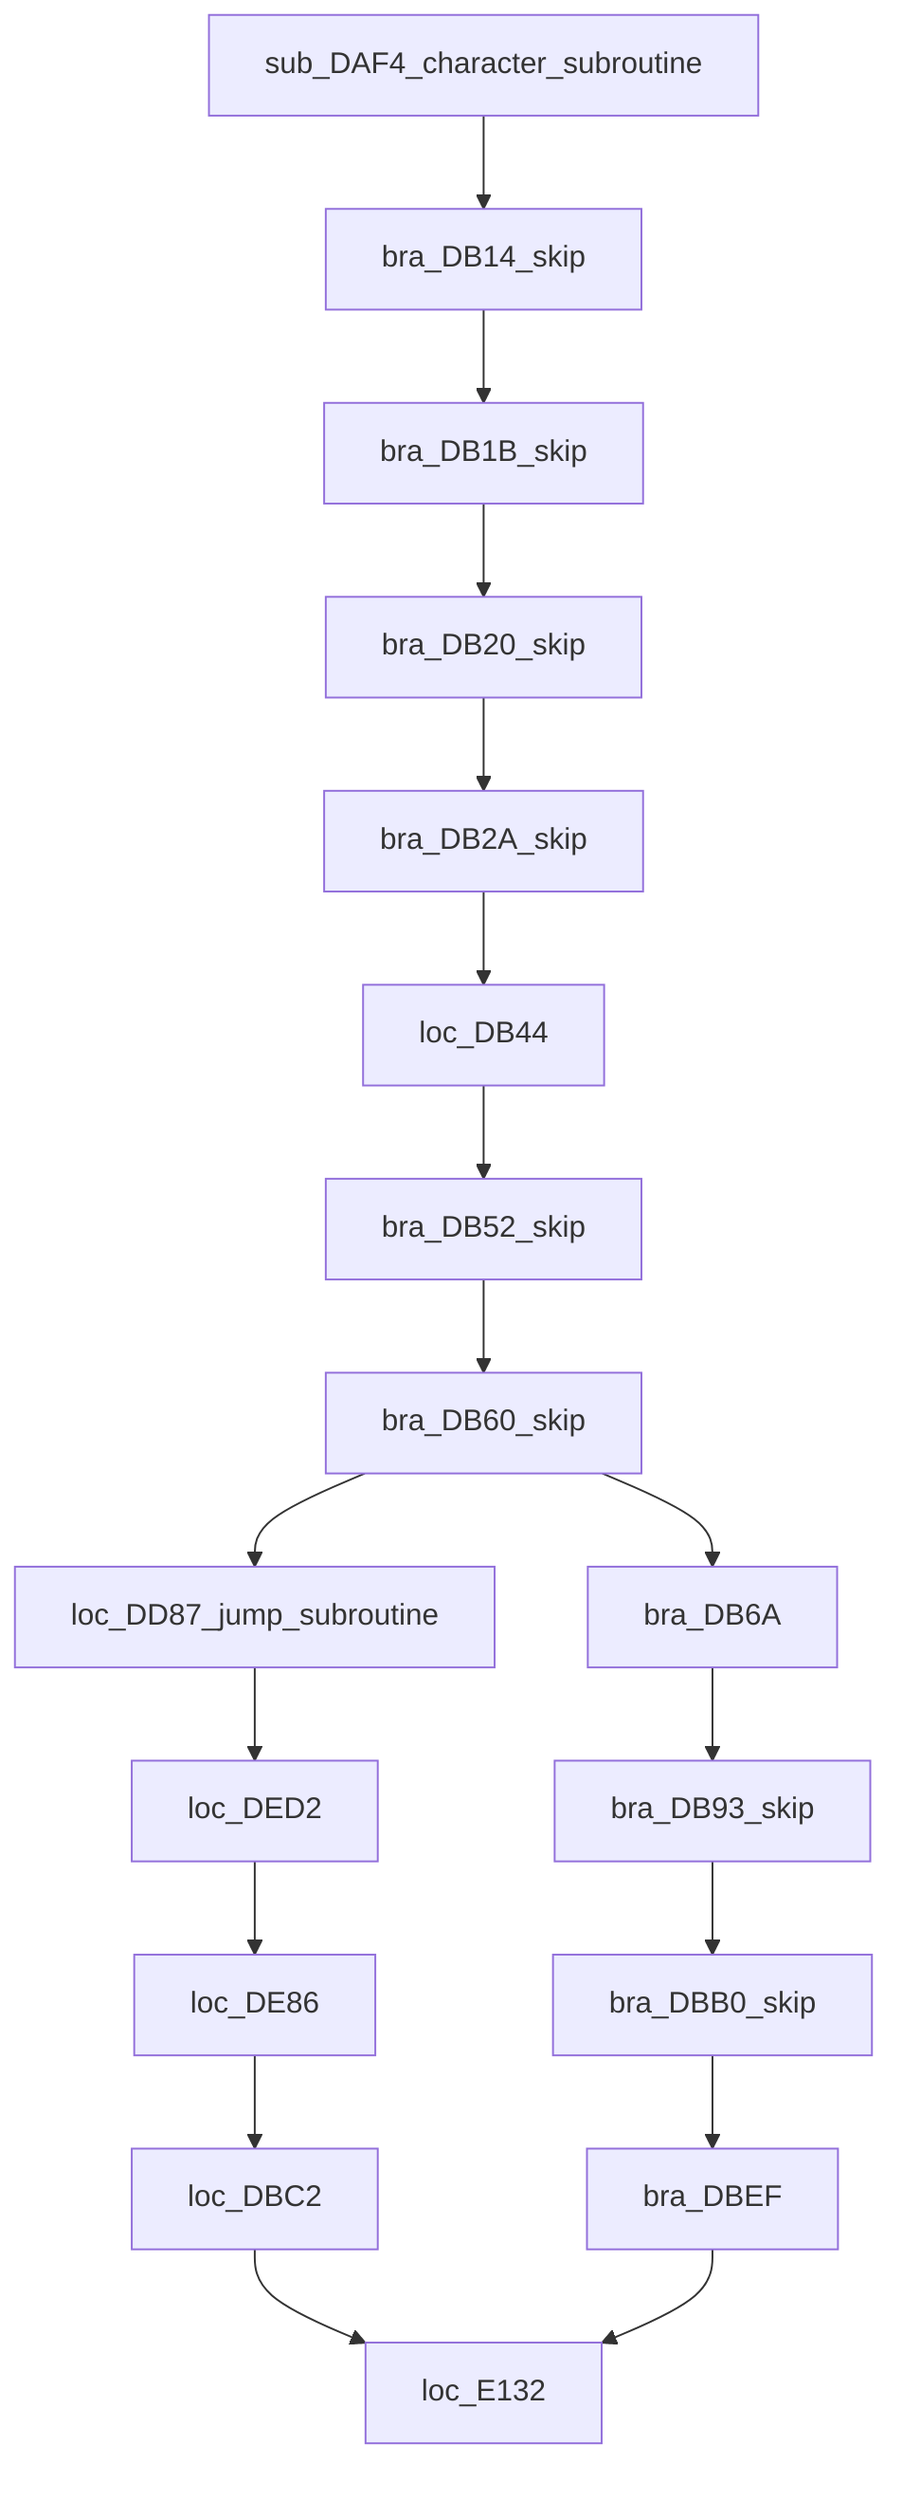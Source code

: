 %% This is a mermaid file (https://github.com/mermaid-js/mermaid)

flowchart TD
    sub_DAF4_character_subroutine --> bra_DB14_skip
    bra_DB14_skip --> bra_DB1B_skip
    bra_DB1B_skip --> bra_DB20_skip
    bra_DB20_skip --> bra_DB2A_skip
    bra_DB2A_skip --> loc_DB44
    loc_DB44 --> bra_DB52_skip
    bra_DB52_skip --> bra_DB60_skip
    bra_DB60_skip --> bra_DB6A
    bra_DB60_skip --> loc_DD87_jump_subroutine
    loc_DD87_jump_subroutine --> loc_DED2
    loc_DED2 --> loc_DE86
    loc_DE86 --> loc_DBC2
    bra_DB6A --> bra_DB93_skip
    bra_DB93_skip --> bra_DBB0_skip
    bra_DBB0_skip --> bra_DBEF
    loc_DBC2 --> loc_E132
    bra_DBEF --> loc_E132